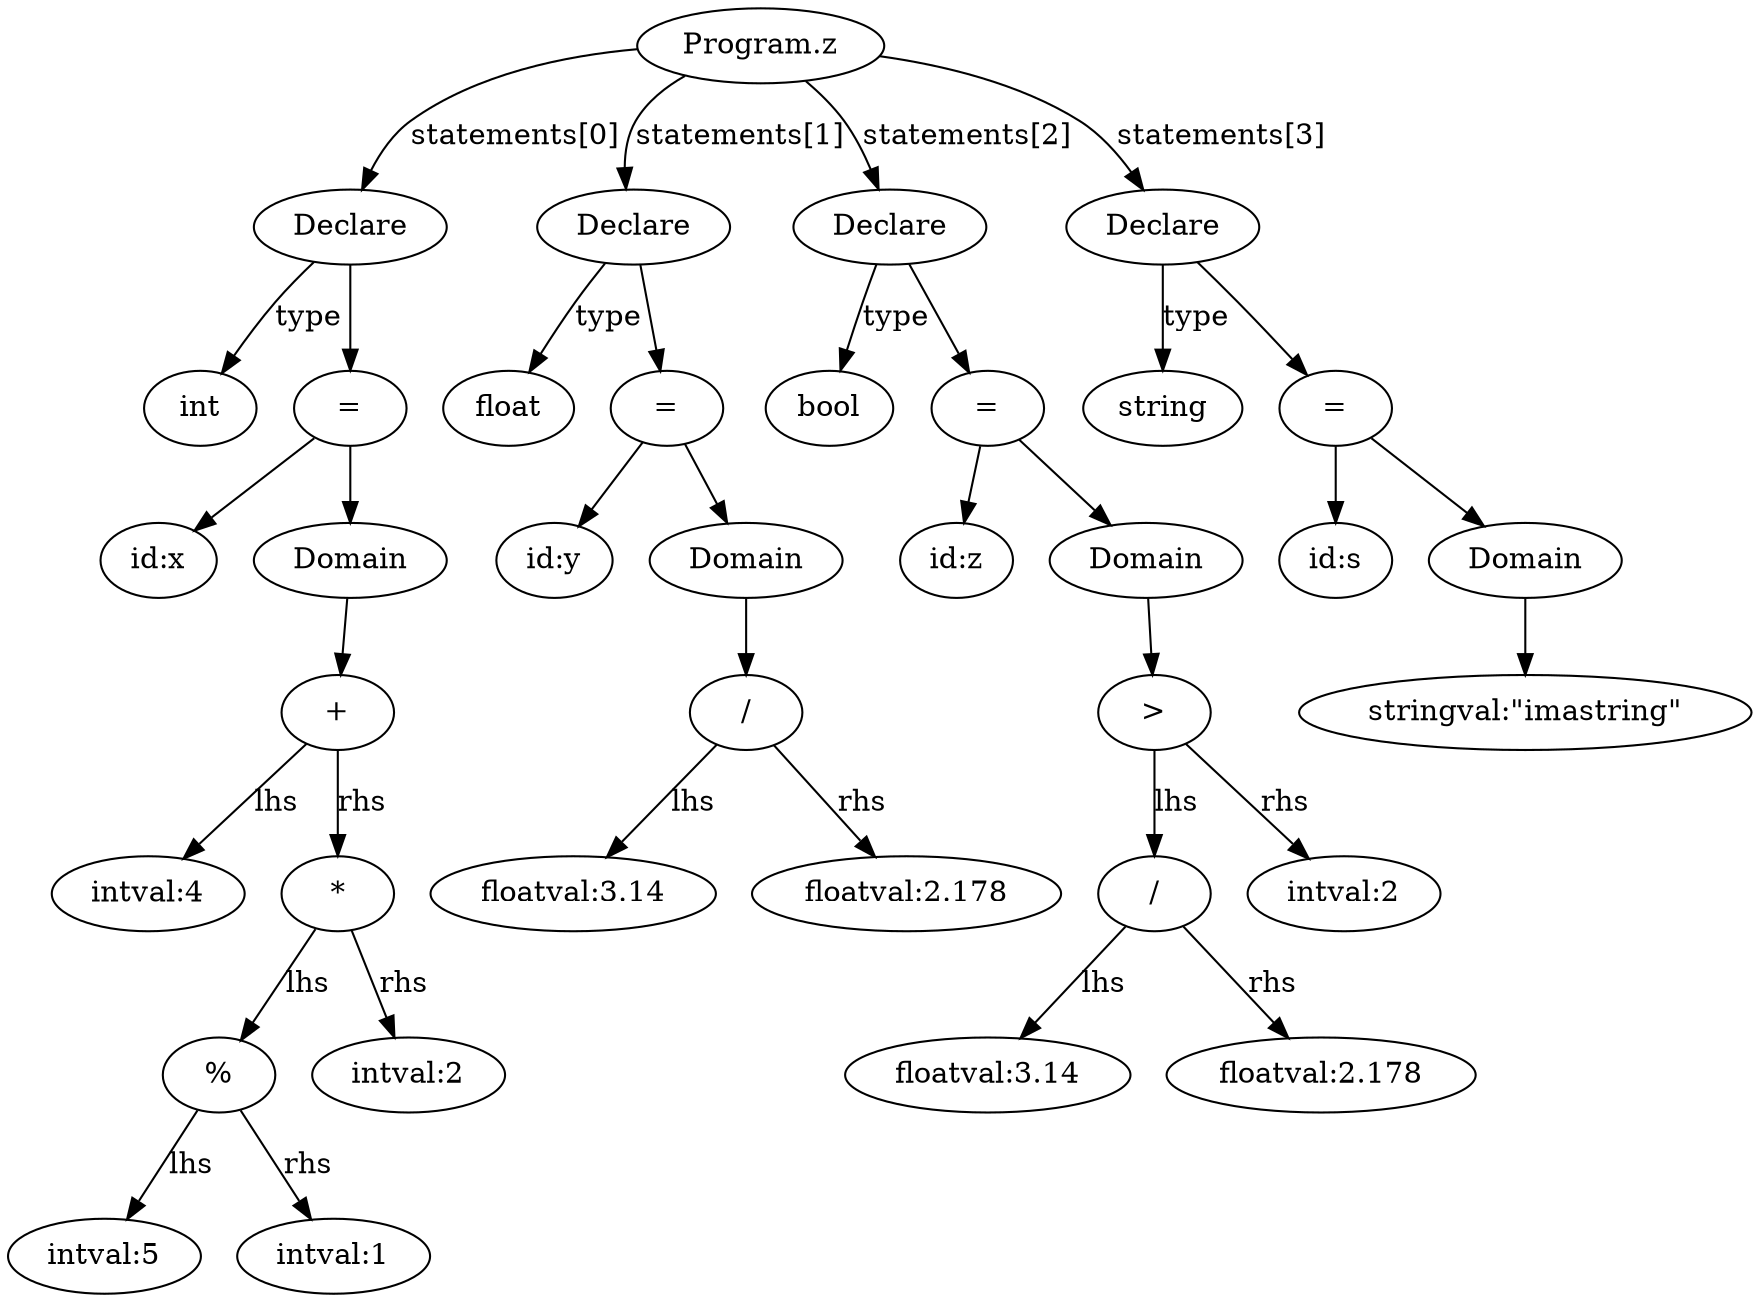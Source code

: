 digraph {
	Node0[label="Program.z"]
	Node1[label="Declare"]
Node0->Node1[label="statements[0]"]
	Node2[label="int"]
Node1->Node2[label="type"]
	Node3[label="="]
Node1->Node3[label=""]
	Node4[label="id:x"]
Node3->Node4[label=""]
	Node5[label="Domain"]
Node3->Node5[label=""]
	Node6[label="+"]
Node5->Node6[label=""]
	Node7[label="intval:4"]
Node6->Node7[label="lhs"]
	Node8[label="*"]
Node6->Node8[label="rhs"]
	Node9[label="%"]
Node8->Node9[label="lhs"]
	Node10[label="intval:5"]
Node9->Node10[label="lhs"]
	Node11[label="intval:1"]
Node9->Node11[label="rhs"]
	Node12[label="intval:2"]
Node8->Node12[label="rhs"]
	Node13[label="Declare"]
Node0->Node13[label="statements[1]"]
	Node14[label="float"]
Node13->Node14[label="type"]
	Node15[label="="]
Node13->Node15[label=""]
	Node16[label="id:y"]
Node15->Node16[label=""]
	Node17[label="Domain"]
Node15->Node17[label=""]
	Node18[label="/"]
Node17->Node18[label=""]
	Node19[label="floatval:3.14"]
Node18->Node19[label="lhs"]
	Node20[label="floatval:2.178"]
Node18->Node20[label="rhs"]
	Node21[label="Declare"]
Node0->Node21[label="statements[2]"]
	Node22[label="bool"]
Node21->Node22[label="type"]
	Node23[label="="]
Node21->Node23[label=""]
	Node24[label="id:z"]
Node23->Node24[label=""]
	Node25[label="Domain"]
Node23->Node25[label=""]
	Node26[label=">"]
Node25->Node26[label=""]
	Node27[label="/"]
Node26->Node27[label="lhs"]
	Node28[label="floatval:3.14"]
Node27->Node28[label="lhs"]
	Node29[label="floatval:2.178"]
Node27->Node29[label="rhs"]
	Node30[label="intval:2"]
Node26->Node30[label="rhs"]
	Node31[label="Declare"]
Node0->Node31[label="statements[3]"]
	Node32[label="string"]
Node31->Node32[label="type"]
	Node33[label="="]
Node31->Node33[label=""]
	Node34[label="id:s"]
Node33->Node34[label=""]
	Node35[label="Domain"]
Node33->Node35[label=""]
	Node36[label="stringval:\"imastring\""]
Node35->Node36[label=""]
}